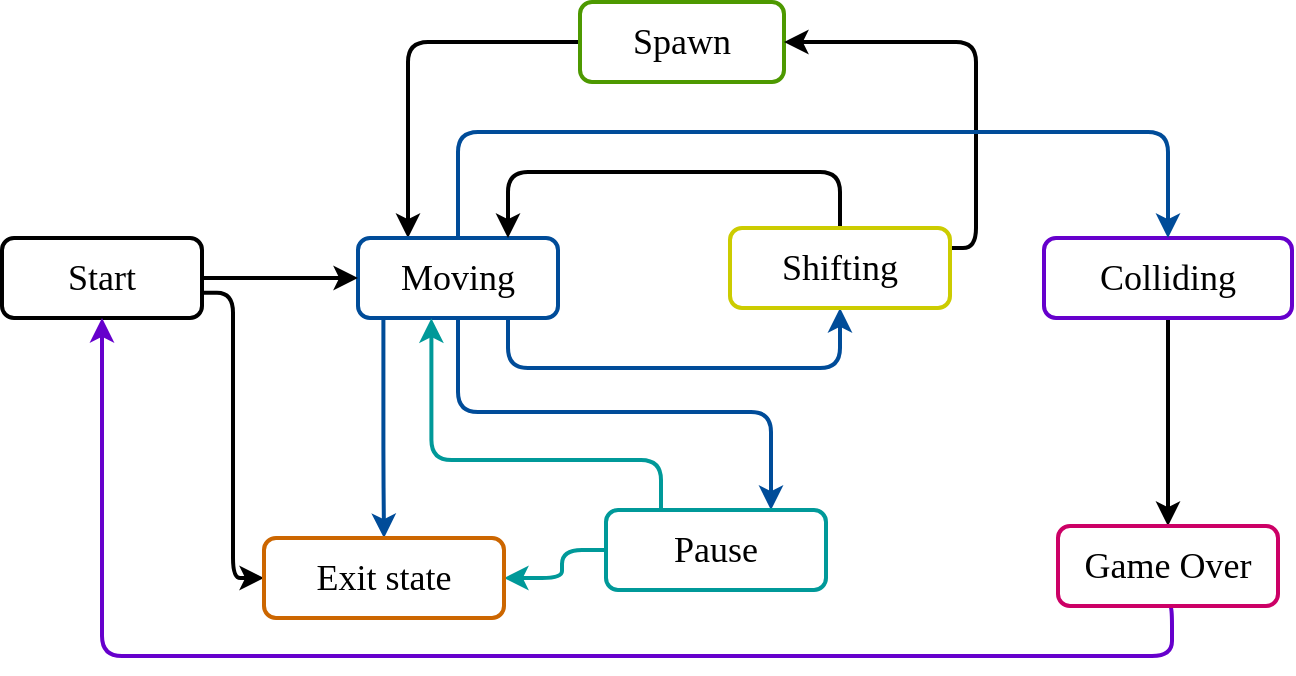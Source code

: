 <mxfile version="28.2.5">
  <diagram id="XIP6_qOdMlYOlldbtScc" name="Страница 1">
    <mxGraphModel dx="719" dy="393" grid="0" gridSize="10" guides="1" tooltips="1" connect="1" arrows="1" fold="1" page="1" pageScale="1" pageWidth="827" pageHeight="1169" math="0" shadow="0">
      <root>
        <mxCell id="0" />
        <mxCell id="1" parent="0" />
        <mxCell id="13" style="edgeStyle=elbowEdgeStyle;html=1;exitX=0.995;exitY=0.685;exitDx=0;exitDy=0;entryX=0;entryY=0.5;entryDx=0;entryDy=0;fontFamily=Lucida Console;fontSize=18;exitPerimeter=0;strokeWidth=2;" parent="1" source="2" target="9" edge="1">
          <mxGeometry relative="1" as="geometry">
            <Array as="points" />
          </mxGeometry>
        </mxCell>
        <mxCell id="2" value="&lt;font style=&quot;font-size: 18px;&quot; face=&quot;Lucida Console&quot;&gt;Start&lt;/font&gt;" style="rounded=1;whiteSpace=wrap;html=1;strokeWidth=2;" parent="1" vertex="1">
          <mxGeometry x="28" y="130" width="100" height="40" as="geometry" />
        </mxCell>
        <mxCell id="sDZXyx4UTGT1CRIrB_rS-41" style="edgeStyle=elbowEdgeStyle;rounded=1;orthogonalLoop=1;jettySize=auto;html=1;entryX=0.25;entryY=0;entryDx=0;entryDy=0;elbow=vertical;strokeWidth=2;strokeColor=light-dark(#000000,#589916);exitX=0;exitY=0.5;exitDx=0;exitDy=0;" edge="1" parent="1" source="3" target="4">
          <mxGeometry relative="1" as="geometry">
            <Array as="points">
              <mxPoint x="266" y="32" />
            </Array>
          </mxGeometry>
        </mxCell>
        <mxCell id="3" value="&lt;font style=&quot;font-size: 18px;&quot; face=&quot;Lucida Console&quot;&gt;Spawn&lt;/font&gt;" style="rounded=1;whiteSpace=wrap;html=1;strokeColor=#4D9900;strokeWidth=2;" parent="1" vertex="1">
          <mxGeometry x="317" y="12" width="102" height="40" as="geometry" />
        </mxCell>
        <mxCell id="16" style="edgeStyle=elbowEdgeStyle;html=1;exitX=0.75;exitY=1;exitDx=0;exitDy=0;fontFamily=Lucida Console;fontSize=18;fillColor=#0050ef;strokeColor=light-dark(#004C99,#3333FF);strokeWidth=2;entryX=0.5;entryY=1;entryDx=0;entryDy=0;" parent="1" source="4" target="5" edge="1">
          <mxGeometry relative="1" as="geometry">
            <mxPoint x="329" y="155" as="targetPoint" />
            <Array as="points">
              <mxPoint x="325" y="195" />
            </Array>
          </mxGeometry>
        </mxCell>
        <mxCell id="17" style="edgeStyle=elbowEdgeStyle;html=1;exitX=0.5;exitY=1;exitDx=0;exitDy=0;entryX=0.75;entryY=0;entryDx=0;entryDy=0;fontFamily=Lucida Console;fontSize=18;fillColor=#0050ef;strokeColor=light-dark(#004C99,#3333FF);strokeWidth=2;elbow=vertical;" parent="1" source="4" target="8" edge="1">
          <mxGeometry relative="1" as="geometry">
            <Array as="points">
              <mxPoint x="330" y="217" />
            </Array>
          </mxGeometry>
        </mxCell>
        <mxCell id="27" style="edgeStyle=elbowEdgeStyle;html=1;fontFamily=Lucida Console;fontSize=18;strokeColor=light-dark(#004C99,#3333FF);strokeWidth=2;elbow=vertical;entryX=0.5;entryY=0;entryDx=0;entryDy=0;exitX=0.127;exitY=1.004;exitDx=0;exitDy=0;exitPerimeter=0;" parent="1" source="4" target="9" edge="1">
          <mxGeometry relative="1" as="geometry">
            <Array as="points">
              <mxPoint x="215" y="245" />
              <mxPoint x="303" y="269" />
              <mxPoint x="263" y="224" />
            </Array>
            <mxPoint x="236" y="257" as="targetPoint" />
            <mxPoint x="299" y="164" as="sourcePoint" />
          </mxGeometry>
        </mxCell>
        <mxCell id="4" value="&lt;font style=&quot;font-size: 18px;&quot; face=&quot;Lucida Console&quot;&gt;Moving&lt;/font&gt;" style="rounded=1;whiteSpace=wrap;html=1;strokeColor=light-dark(#004C99,#3333FF);strokeWidth=2;" parent="1" vertex="1">
          <mxGeometry x="206" y="130" width="100" height="40" as="geometry" />
        </mxCell>
        <mxCell id="19" style="edgeStyle=elbowEdgeStyle;html=1;exitX=1;exitY=0.25;exitDx=0;exitDy=0;fontFamily=Lucida Console;fontSize=18;strokeWidth=2;strokeColor=light-dark(#000000,#6600CC);entryX=1;entryY=0.5;entryDx=0;entryDy=0;elbow=vertical;" parent="1" source="5" target="3" edge="1">
          <mxGeometry relative="1" as="geometry">
            <mxPoint x="687" y="103" as="targetPoint" />
            <Array as="points">
              <mxPoint x="515" y="84" />
            </Array>
          </mxGeometry>
        </mxCell>
        <mxCell id="39" value="" style="edgeStyle=elbowEdgeStyle;html=1;entryX=0.75;entryY=0;entryDx=0;entryDy=0;exitX=0.5;exitY=0;exitDx=0;exitDy=0;elbow=vertical;strokeColor=light-dark(#000000,#6600CC);strokeWidth=2;" parent="1" source="5" target="4" edge="1">
          <mxGeometry relative="1" as="geometry">
            <mxPoint x="475.986" y="55" as="targetPoint" />
            <Array as="points">
              <mxPoint x="332" y="97" />
            </Array>
          </mxGeometry>
        </mxCell>
        <mxCell id="5" value="&lt;font style=&quot;font-size: 18px;&quot; face=&quot;Lucida Console&quot;&gt;Shifting&lt;/font&gt;" style="rounded=1;whiteSpace=wrap;html=1;strokeWidth=2;strokeColor=light-dark(#CCCC00,#6600CC);" parent="1" vertex="1">
          <mxGeometry x="392" y="125" width="110" height="40" as="geometry" />
        </mxCell>
        <mxCell id="26" style="edgeStyle=orthogonalEdgeStyle;html=1;exitX=0.5;exitY=1;exitDx=0;exitDy=0;fontFamily=Lucida Console;fontSize=18;elbow=vertical;strokeWidth=2;strokeColor=#6600CC;entryX=0.5;entryY=1;entryDx=0;entryDy=0;" parent="1" source="7" edge="1" target="2">
          <mxGeometry relative="1" as="geometry">
            <Array as="points">
              <mxPoint x="613" y="314" />
              <mxPoint x="613" y="339" />
              <mxPoint x="78" y="339" />
            </Array>
            <mxPoint x="211" y="214" as="targetPoint" />
          </mxGeometry>
        </mxCell>
        <mxCell id="sDZXyx4UTGT1CRIrB_rS-42" style="edgeStyle=elbowEdgeStyle;rounded=1;orthogonalLoop=1;jettySize=auto;html=1;entryX=0.5;entryY=0;entryDx=0;entryDy=0;elbow=vertical;strokeWidth=2;strokeColor=light-dark(#000000,#FF3333);" edge="1" parent="1" source="6" target="7">
          <mxGeometry relative="1" as="geometry" />
        </mxCell>
        <mxCell id="6" value="&lt;font style=&quot;font-size: 18px;&quot; face=&quot;Lucida Console&quot;&gt;Colliding&lt;/font&gt;" style="rounded=1;whiteSpace=wrap;html=1;strokeColor=light-dark(#6600CC,#FF3333);strokeWidth=2;" parent="1" vertex="1">
          <mxGeometry x="549" y="130" width="124" height="40" as="geometry" />
        </mxCell>
        <mxCell id="7" value="&lt;font style=&quot;font-size: 18px;&quot; face=&quot;Lucida Console&quot;&gt;Game Over&lt;/font&gt;" style="rounded=1;whiteSpace=wrap;html=1;strokeColor=#CC0066;strokeWidth=2;" parent="1" vertex="1">
          <mxGeometry x="556" y="274" width="110" height="40" as="geometry" />
        </mxCell>
        <mxCell id="24" style="edgeStyle=elbowEdgeStyle;html=1;fontFamily=Lucida Console;fontSize=18;elbow=vertical;strokeColor=#009999;strokeWidth=2;exitX=0.25;exitY=0;exitDx=0;exitDy=0;entryX=0.367;entryY=1.004;entryDx=0;entryDy=0;entryPerimeter=0;" parent="1" source="8" target="4" edge="1">
          <mxGeometry relative="1" as="geometry">
            <mxPoint x="226" y="175" as="targetPoint" />
            <mxPoint x="429" y="258" as="sourcePoint" />
            <Array as="points">
              <mxPoint x="287" y="241" />
              <mxPoint x="329" y="210" />
              <mxPoint x="329" y="180" />
            </Array>
          </mxGeometry>
        </mxCell>
        <mxCell id="31" style="edgeStyle=elbowEdgeStyle;html=1;exitX=0;exitY=0.5;exitDx=0;exitDy=0;entryX=1;entryY=0.5;entryDx=0;entryDy=0;fontFamily=Lucida Console;fontSize=18;strokeColor=#009999;strokeWidth=2;" parent="1" source="8" target="9" edge="1">
          <mxGeometry relative="1" as="geometry">
            <Array as="points">
              <mxPoint x="308" y="300" />
              <mxPoint x="669" y="340" />
            </Array>
          </mxGeometry>
        </mxCell>
        <mxCell id="8" value="&lt;font style=&quot;font-size: 18px;&quot; face=&quot;Lucida Console&quot;&gt;Pause&lt;/font&gt;" style="rounded=1;whiteSpace=wrap;html=1;strokeColor=#009999;strokeWidth=2;" parent="1" vertex="1">
          <mxGeometry x="330" y="266" width="110" height="40" as="geometry" />
        </mxCell>
        <mxCell id="9" value="&lt;font style=&quot;font-size: 18px;&quot; face=&quot;Lucida Console&quot;&gt;Exit state&lt;/font&gt;" style="rounded=1;whiteSpace=wrap;html=1;strokeWidth=2;strokeColor=#CC6600;" parent="1" vertex="1">
          <mxGeometry x="159" y="280" width="120" height="40" as="geometry" />
        </mxCell>
        <mxCell id="12" value="" style="edgeStyle=none;html=1;fontFamily=Lucida Console;fontSize=18;strokeWidth=2;entryX=0;entryY=0.5;entryDx=0;entryDy=0;" parent="1" source="2" target="4" edge="1">
          <mxGeometry relative="1" as="geometry">
            <Array as="points">
              <mxPoint x="149" y="150" />
            </Array>
            <mxPoint x="184" y="150" as="targetPoint" />
          </mxGeometry>
        </mxCell>
        <mxCell id="32" style="edgeStyle=elbowEdgeStyle;html=1;fontFamily=Lucida Console;fontSize=18;fillColor=#0050ef;strokeColor=light-dark(#004C99,#3333FF);strokeWidth=2;entryX=0.5;entryY=0;entryDx=0;entryDy=0;elbow=vertical;exitX=0.5;exitY=0;exitDx=0;exitDy=0;" parent="1" target="6" edge="1" source="4">
          <mxGeometry relative="1" as="geometry">
            <mxPoint x="336" y="147" as="sourcePoint" />
            <mxPoint x="496" y="95" as="targetPoint" />
            <Array as="points">
              <mxPoint x="450" y="77" />
            </Array>
          </mxGeometry>
        </mxCell>
      </root>
    </mxGraphModel>
  </diagram>
</mxfile>

